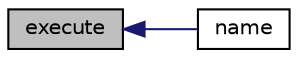 digraph "execute"
{
  bgcolor="transparent";
  edge [fontname="Helvetica",fontsize="10",labelfontname="Helvetica",labelfontsize="10"];
  node [fontname="Helvetica",fontsize="10",shape=record];
  rankdir="LR";
  Node1 [label="execute",height=0.2,width=0.4,color="black", fillcolor="grey75", style="filled", fontcolor="black"];
  Node1 -> Node2 [dir="back",color="midnightblue",fontsize="10",style="solid",fontname="Helvetica"];
  Node2 [label="name",height=0.2,width=0.4,color="black",URL="$a01025.html#af34301b2a007a0daccad2eec475d6a90",tooltip="Return name of the set of histogram. "];
}
